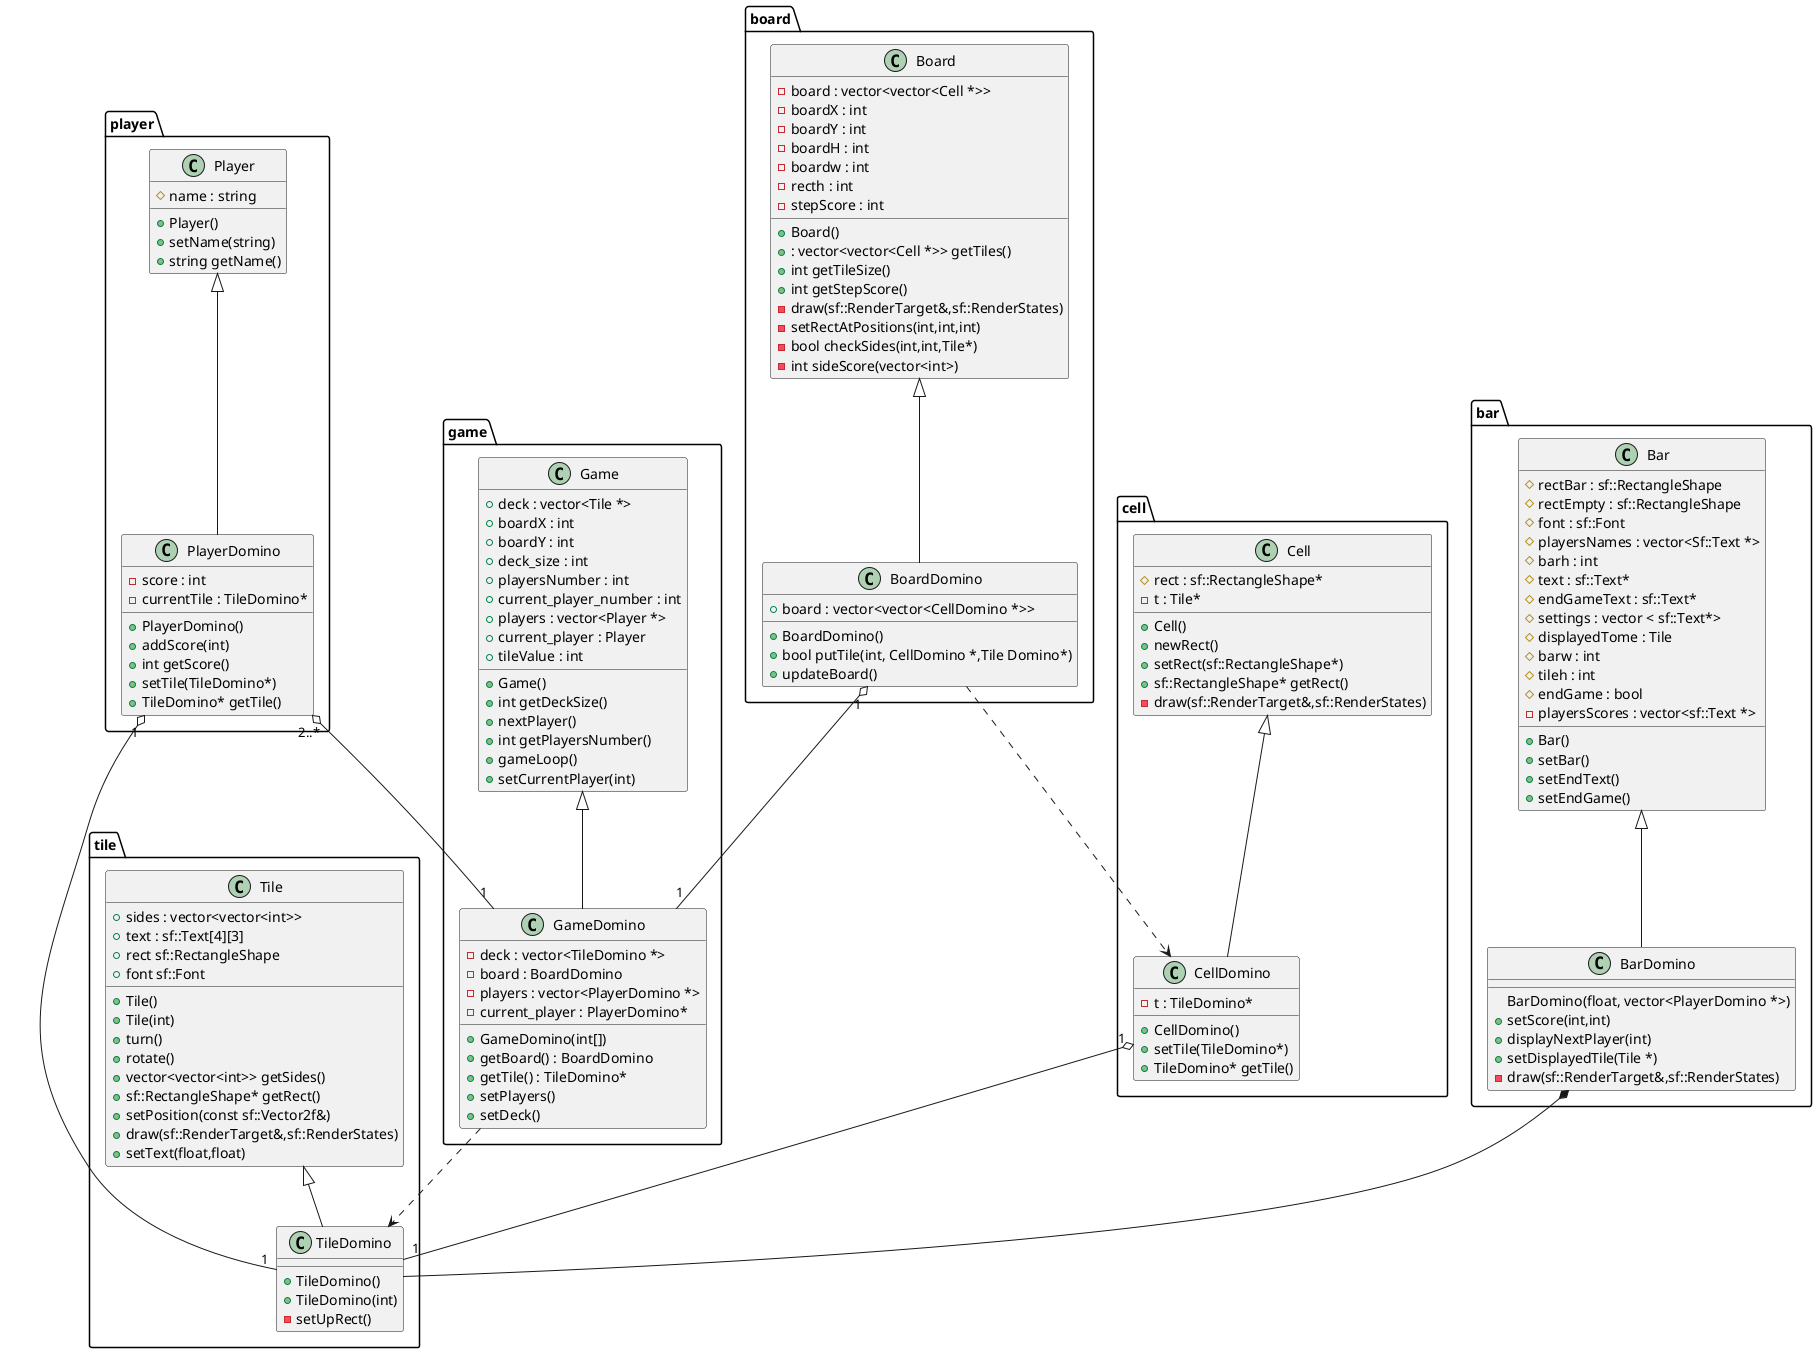 @startuml classeDiagramme
package game{
class Game{
    + deck : vector<Tile *>
    + boardX : int
    + boardY : int
    + deck_size : int
    + playersNumber : int
    + current_player_number : int
    + players : vector<Player *>
    + current_player : Player
    + tileValue : int

    + Game()
    + int getDeckSize()
    + nextPlayer()
    + int getPlayersNumber()
    + gameLoop()
    + setCurrentPlayer(int)
}
class GameDomino{
    - deck : vector<TileDomino *>
    - board : BoardDomino
    - players : vector<PlayerDomino *>
    - current_player : PlayerDomino*

    + GameDomino(int[])
    + getBoard() : BoardDomino
    + getTile() : TileDomino*
    + setPlayers()
    + setDeck()
}
}

Game <|-- GameDomino
package board{
class Board{
    - board : vector<vector<Cell *>>
    - boardX : int
    - boardY : int
    - boardH : int
    - boardw : int
    - recth : int
    - stepScore : int

    + Board()
    + : vector<vector<Cell *>> getTiles()
    + int getTileSize()
    + int getStepScore()
    - draw(sf::RenderTarget&,sf::RenderStates)
    - setRectAtPositions(int,int,int)
    - bool checkSides(int,int,Tile*)
    - int sideScore(vector<int>) 
}   

class BoardDomino{
    + board : vector<vector<CellDomino *>>
    
    + BoardDomino()
    + bool putTile(int, CellDomino *,Tile Domino*)
    + updateBoard()
}
}
Board <|-- BoardDomino
package tile{
class Tile{
    + sides : vector<vector<int>>
    + text : sf::Text[4][3]
    + rect sf::RectangleShape
    + font sf::Font

    + Tile()
    + Tile(int)
    + turn()
    + rotate()
    + vector<vector<int>> getSides()
    + sf::RectangleShape* getRect()
    + setPosition(const sf::Vector2f&)
    + draw(sf::RenderTarget&,sf::RenderStates)
    + setText(float,float)
}
class TileDomino{
    + TileDomino()
    + TileDomino(int)
    - setUpRect()
}
}
Tile <|-- TileDomino
package player{
class Player{
    # name : string

    + Player()
    + setName(string)
    + string getName()

}
class PlayerDomino{
    - score : int
    - currentTile : TileDomino*

    + PlayerDomino()
    + addScore(int)
    + int getScore()
    + setTile(TileDomino*)
    + TileDomino* getTile()
}
}
Player <|-- PlayerDomino
PlayerDomino "1" o-- "1" TileDomino
package cell{
class Cell{
    # rect : sf::RectangleShape*
    - t : Tile*

    + Cell()
    + newRect()
    + setRect(sf::RectangleShape*)
    + sf::RectangleShape* getRect()
    - draw(sf::RenderTarget&,sf::RenderStates)
}
class CellDomino{
    - t : TileDomino*

    + CellDomino()
    + setTile(TileDomino*)
    + TileDomino* getTile()
}
}
Cell <|-- CellDomino
package bar{
class Bar{
    # rectBar : sf::RectangleShape
    # rectEmpty : sf::RectangleShape
    # font : sf::Font
    # playersNames : vector<Sf::Text *>
    # barh : int
    # text : sf::Text*
    # endGameText : sf::Text*
    # settings : vector < sf::Text*>
    # displayedTome : Tile
    # barw : int
    # tileh : int 
    # endGame : bool
    - playersScores : vector<sf::Text *>

    + Bar()
    + setBar()
    + setEndText()
    + setEndGame()

}
class BarDomino{
    BarDomino(float, vector<PlayerDomino *>)
    + setScore(int,int)
    + displayNextPlayer(int)
    + setDisplayedTile(Tile *)
    - draw(sf::RenderTarget&,sf::RenderStates)
}
}
Bar <|-- BarDomino

BarDomino *-- TileDomino
CellDomino "1" o-- "1" TileDomino
GameDomino ..> TileDomino
PlayerDomino "2..*" o-- "1" GameDomino
BoardDomino "1" o-- "1" GameDomino
BoardDomino ..> CellDomino


@enduml